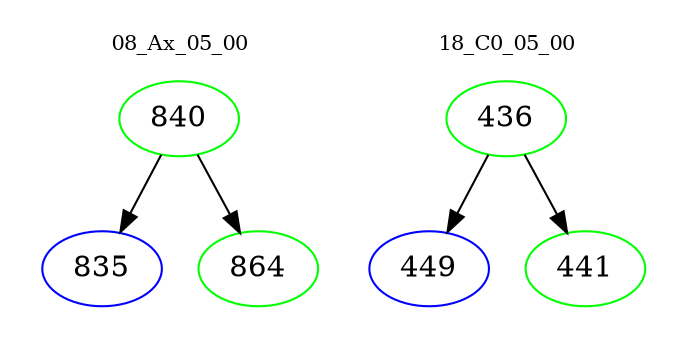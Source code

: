 digraph{
subgraph cluster_0 {
color = white
label = "08_Ax_05_00";
fontsize=10;
T0_840 [label="840", color="green"]
T0_840 -> T0_835 [color="black"]
T0_835 [label="835", color="blue"]
T0_840 -> T0_864 [color="black"]
T0_864 [label="864", color="green"]
}
subgraph cluster_1 {
color = white
label = "18_C0_05_00";
fontsize=10;
T1_436 [label="436", color="green"]
T1_436 -> T1_449 [color="black"]
T1_449 [label="449", color="blue"]
T1_436 -> T1_441 [color="black"]
T1_441 [label="441", color="green"]
}
}
